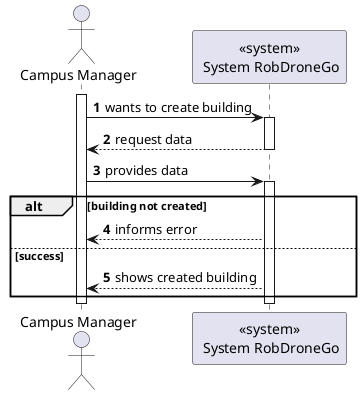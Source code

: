 @startuml
autonumber

actor "Campus Manager" as usr

participant "<<system>>\n System RobDroneGo" as sys

activate usr
    usr -> sys : wants to create building
    activate sys
        sys --> usr : request data
    deactivate sys

    usr -> sys : provides data
    activate sys
        alt building not created
            sys --> usr : informs error
        else success
            sys --> usr : shows created building
        end
    deactivate sys
deactivate usr

@enduml
